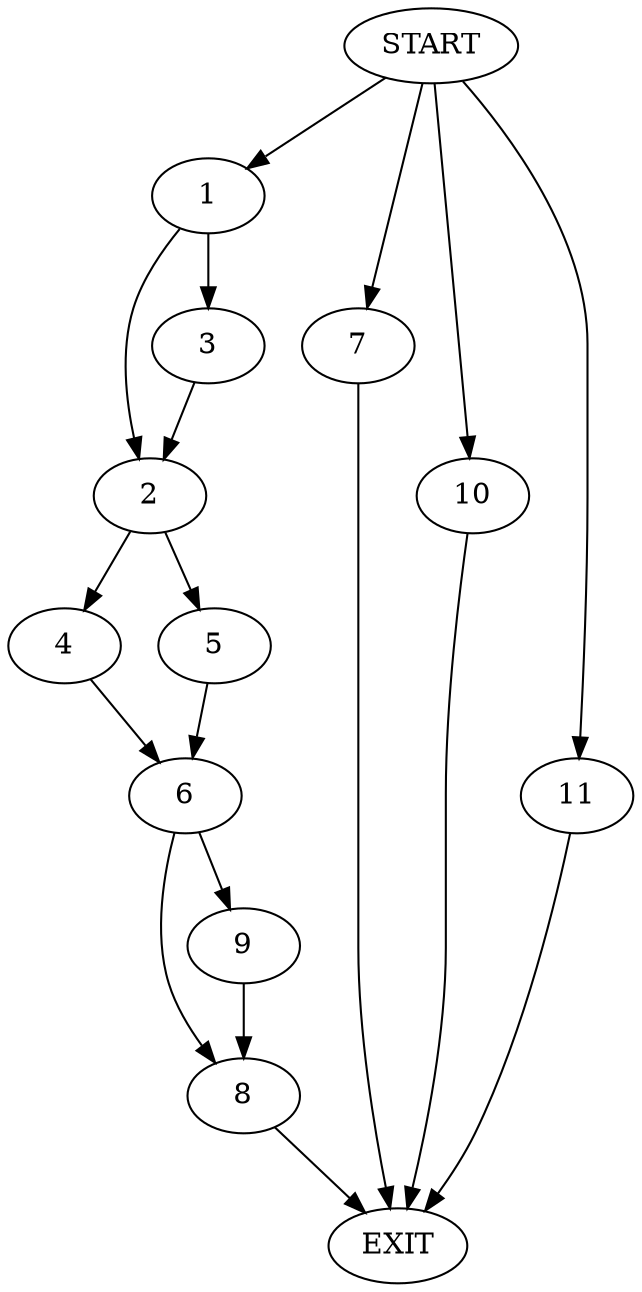 digraph {
0 [label="START"]
12 [label="EXIT"]
0 -> 1
1 -> 2
1 -> 3
3 -> 2
2 -> 4
2 -> 5
4 -> 6
5 -> 6
0 -> 7
7 -> 12
6 -> 8
6 -> 9
8 -> 12
9 -> 8
0 -> 10
10 -> 12
0 -> 11
11 -> 12
}
